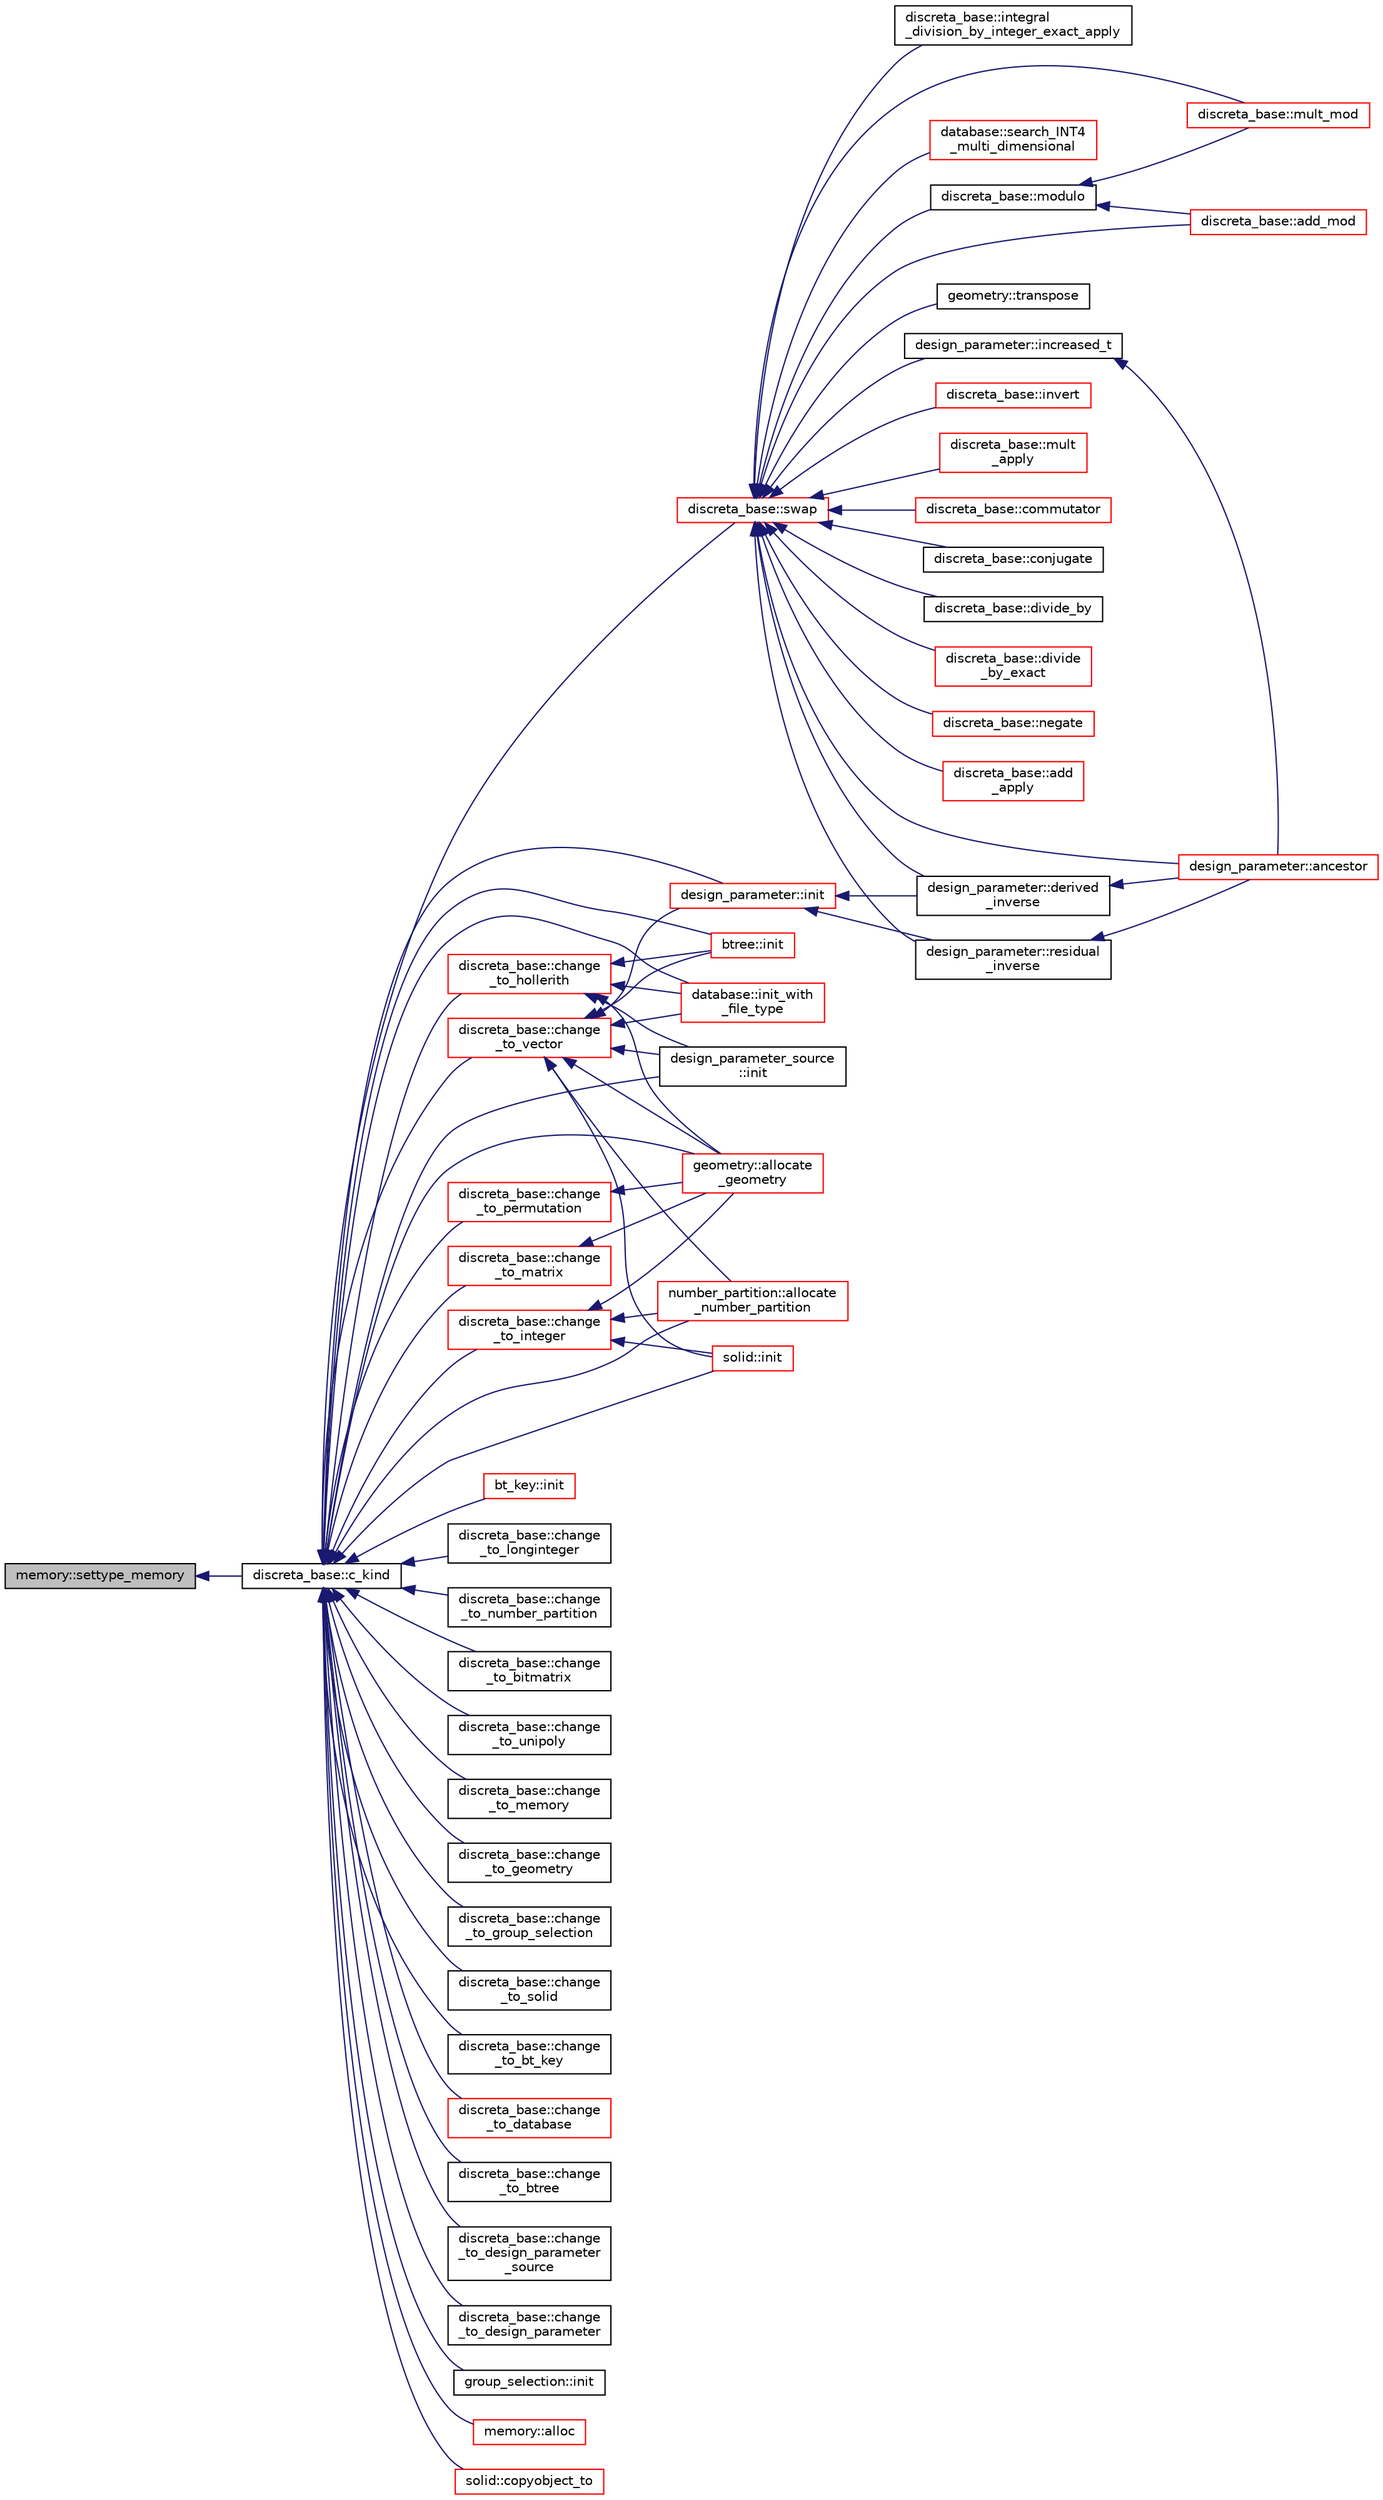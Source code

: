 digraph "memory::settype_memory"
{
  edge [fontname="Helvetica",fontsize="10",labelfontname="Helvetica",labelfontsize="10"];
  node [fontname="Helvetica",fontsize="10",shape=record];
  rankdir="LR";
  Node809 [label="memory::settype_memory",height=0.2,width=0.4,color="black", fillcolor="grey75", style="filled", fontcolor="black"];
  Node809 -> Node810 [dir="back",color="midnightblue",fontsize="10",style="solid",fontname="Helvetica"];
  Node810 [label="discreta_base::c_kind",height=0.2,width=0.4,color="black", fillcolor="white", style="filled",URL="$d7/d71/classdiscreta__base.html#adc2ff61589c2d083688e7a43f333cb62"];
  Node810 -> Node811 [dir="back",color="midnightblue",fontsize="10",style="solid",fontname="Helvetica"];
  Node811 [label="discreta_base::swap",height=0.2,width=0.4,color="red", fillcolor="white", style="filled",URL="$d7/d71/classdiscreta__base.html#a2e8acbb9d3476675dac5b6a583b0293e"];
  Node811 -> Node812 [dir="back",color="midnightblue",fontsize="10",style="solid",fontname="Helvetica"];
  Node812 [label="discreta_base::mult_mod",height=0.2,width=0.4,color="red", fillcolor="white", style="filled",URL="$d7/d71/classdiscreta__base.html#a01f00cf6c9f4a8d6209636de98e05c30"];
  Node811 -> Node818 [dir="back",color="midnightblue",fontsize="10",style="solid",fontname="Helvetica"];
  Node818 [label="discreta_base::invert",height=0.2,width=0.4,color="red", fillcolor="white", style="filled",URL="$d7/d71/classdiscreta__base.html#a3c415a064ce76e183f000912875dea74"];
  Node811 -> Node848 [dir="back",color="midnightblue",fontsize="10",style="solid",fontname="Helvetica"];
  Node848 [label="discreta_base::mult\l_apply",height=0.2,width=0.4,color="red", fillcolor="white", style="filled",URL="$d7/d71/classdiscreta__base.html#a301b8d0527d3a60ba410bba87446f490"];
  Node811 -> Node851 [dir="back",color="midnightblue",fontsize="10",style="solid",fontname="Helvetica"];
  Node851 [label="discreta_base::commutator",height=0.2,width=0.4,color="red", fillcolor="white", style="filled",URL="$d7/d71/classdiscreta__base.html#a1d0bb4144e3eb15aaf877a0cea656c00"];
  Node811 -> Node853 [dir="back",color="midnightblue",fontsize="10",style="solid",fontname="Helvetica"];
  Node853 [label="discreta_base::conjugate",height=0.2,width=0.4,color="black", fillcolor="white", style="filled",URL="$d7/d71/classdiscreta__base.html#a463f1481dd1a3ab42deb6162e25ba725"];
  Node811 -> Node854 [dir="back",color="midnightblue",fontsize="10",style="solid",fontname="Helvetica"];
  Node854 [label="discreta_base::divide_by",height=0.2,width=0.4,color="black", fillcolor="white", style="filled",URL="$d7/d71/classdiscreta__base.html#aa3f9d43fab5e6240202fbd7c1f5e3e74"];
  Node811 -> Node855 [dir="back",color="midnightblue",fontsize="10",style="solid",fontname="Helvetica"];
  Node855 [label="discreta_base::divide\l_by_exact",height=0.2,width=0.4,color="red", fillcolor="white", style="filled",URL="$d7/d71/classdiscreta__base.html#a14ea31dd075b20644457db08319389ef"];
  Node811 -> Node866 [dir="back",color="midnightblue",fontsize="10",style="solid",fontname="Helvetica"];
  Node866 [label="discreta_base::add_mod",height=0.2,width=0.4,color="red", fillcolor="white", style="filled",URL="$d7/d71/classdiscreta__base.html#aa8864b3f228cad737b2f3ff469bd8f63"];
  Node811 -> Node867 [dir="back",color="midnightblue",fontsize="10",style="solid",fontname="Helvetica"];
  Node867 [label="discreta_base::negate",height=0.2,width=0.4,color="red", fillcolor="white", style="filled",URL="$d7/d71/classdiscreta__base.html#aac1be1125008f8a93a3083cd1a43878d"];
  Node811 -> Node873 [dir="back",color="midnightblue",fontsize="10",style="solid",fontname="Helvetica"];
  Node873 [label="discreta_base::add\l_apply",height=0.2,width=0.4,color="red", fillcolor="white", style="filled",URL="$d7/d71/classdiscreta__base.html#a1e8b73324062c6ff9e01aaf5fb6e8fba"];
  Node811 -> Node875 [dir="back",color="midnightblue",fontsize="10",style="solid",fontname="Helvetica"];
  Node875 [label="discreta_base::integral\l_division_by_integer_exact_apply",height=0.2,width=0.4,color="black", fillcolor="white", style="filled",URL="$d7/d71/classdiscreta__base.html#ae3e8cc479b6823e0ffc1d9b1e0e9d0e7"];
  Node811 -> Node876 [dir="back",color="midnightblue",fontsize="10",style="solid",fontname="Helvetica"];
  Node876 [label="discreta_base::modulo",height=0.2,width=0.4,color="black", fillcolor="white", style="filled",URL="$d7/d71/classdiscreta__base.html#ac4ee015a4115c5f5851cb3da41c8eca0"];
  Node876 -> Node812 [dir="back",color="midnightblue",fontsize="10",style="solid",fontname="Helvetica"];
  Node876 -> Node866 [dir="back",color="midnightblue",fontsize="10",style="solid",fontname="Helvetica"];
  Node811 -> Node877 [dir="back",color="midnightblue",fontsize="10",style="solid",fontname="Helvetica"];
  Node877 [label="database::search_INT4\l_multi_dimensional",height=0.2,width=0.4,color="red", fillcolor="white", style="filled",URL="$db/d72/classdatabase.html#a43a31b0e56d1401185a452a6686666aa"];
  Node811 -> Node880 [dir="back",color="midnightblue",fontsize="10",style="solid",fontname="Helvetica"];
  Node880 [label="design_parameter::increased_t",height=0.2,width=0.4,color="black", fillcolor="white", style="filled",URL="$da/d94/classdesign__parameter.html#a8f39a90927d51e3cb3772bc98c94d7d0"];
  Node880 -> Node881 [dir="back",color="midnightblue",fontsize="10",style="solid",fontname="Helvetica"];
  Node881 [label="design_parameter::ancestor",height=0.2,width=0.4,color="red", fillcolor="white", style="filled",URL="$da/d94/classdesign__parameter.html#abd616d2e29cde6f3e797abab001af0c6"];
  Node811 -> Node883 [dir="back",color="midnightblue",fontsize="10",style="solid",fontname="Helvetica"];
  Node883 [label="design_parameter::derived\l_inverse",height=0.2,width=0.4,color="black", fillcolor="white", style="filled",URL="$da/d94/classdesign__parameter.html#acbfce2a35f0c379d5888acdc8d74ae19"];
  Node883 -> Node881 [dir="back",color="midnightblue",fontsize="10",style="solid",fontname="Helvetica"];
  Node811 -> Node884 [dir="back",color="midnightblue",fontsize="10",style="solid",fontname="Helvetica"];
  Node884 [label="design_parameter::residual\l_inverse",height=0.2,width=0.4,color="black", fillcolor="white", style="filled",URL="$da/d94/classdesign__parameter.html#a98630a1cdc565c3c826a2636a499c5f6"];
  Node884 -> Node881 [dir="back",color="midnightblue",fontsize="10",style="solid",fontname="Helvetica"];
  Node811 -> Node881 [dir="back",color="midnightblue",fontsize="10",style="solid",fontname="Helvetica"];
  Node811 -> Node885 [dir="back",color="midnightblue",fontsize="10",style="solid",fontname="Helvetica"];
  Node885 [label="geometry::transpose",height=0.2,width=0.4,color="black", fillcolor="white", style="filled",URL="$da/d44/classgeometry.html#ad7132289ee0bc683f8c00c6762bb5035"];
  Node810 -> Node1046 [dir="back",color="midnightblue",fontsize="10",style="solid",fontname="Helvetica"];
  Node1046 [label="bt_key::init",height=0.2,width=0.4,color="red", fillcolor="white", style="filled",URL="$d1/de5/classbt__key.html#ae6b27c89a5f6dec6a7a19583a4b112a8"];
  Node810 -> Node1052 [dir="back",color="midnightblue",fontsize="10",style="solid",fontname="Helvetica"];
  Node1052 [label="btree::init",height=0.2,width=0.4,color="red", fillcolor="white", style="filled",URL="$dd/db0/classbtree.html#a3c88706e9886f1f9bc142b511aeab642"];
  Node810 -> Node1053 [dir="back",color="midnightblue",fontsize="10",style="solid",fontname="Helvetica"];
  Node1053 [label="database::init_with\l_file_type",height=0.2,width=0.4,color="red", fillcolor="white", style="filled",URL="$db/d72/classdatabase.html#a3b7a27f69a64812a6bfd765158d62476"];
  Node810 -> Node1055 [dir="back",color="midnightblue",fontsize="10",style="solid",fontname="Helvetica"];
  Node1055 [label="design_parameter::init",height=0.2,width=0.4,color="red", fillcolor="white", style="filled",URL="$da/d94/classdesign__parameter.html#af77829be8d9058a84169c36143307b5d"];
  Node1055 -> Node883 [dir="back",color="midnightblue",fontsize="10",style="solid",fontname="Helvetica"];
  Node1055 -> Node884 [dir="back",color="midnightblue",fontsize="10",style="solid",fontname="Helvetica"];
  Node810 -> Node1057 [dir="back",color="midnightblue",fontsize="10",style="solid",fontname="Helvetica"];
  Node1057 [label="design_parameter_source\l::init",height=0.2,width=0.4,color="black", fillcolor="white", style="filled",URL="$df/d4b/classdesign__parameter__source.html#afccf1773adfffec18fd96efaec208b93"];
  Node810 -> Node1058 [dir="back",color="midnightblue",fontsize="10",style="solid",fontname="Helvetica"];
  Node1058 [label="discreta_base::change\l_to_integer",height=0.2,width=0.4,color="red", fillcolor="white", style="filled",URL="$d7/d71/classdiscreta__base.html#a58a5a5bd8f8e6f2dd7b4483b66dc7bb9"];
  Node1058 -> Node1140 [dir="back",color="midnightblue",fontsize="10",style="solid",fontname="Helvetica"];
  Node1140 [label="geometry::allocate\l_geometry",height=0.2,width=0.4,color="red", fillcolor="white", style="filled",URL="$da/d44/classgeometry.html#a243e84ff38207957ad5976020c19a033"];
  Node1058 -> Node1187 [dir="back",color="midnightblue",fontsize="10",style="solid",fontname="Helvetica"];
  Node1187 [label="number_partition::allocate\l_number_partition",height=0.2,width=0.4,color="red", fillcolor="white", style="filled",URL="$df/d50/classnumber__partition.html#a3c5649dc95f5ca53df4b0c58de6c1dc5"];
  Node1058 -> Node1188 [dir="back",color="midnightblue",fontsize="10",style="solid",fontname="Helvetica"];
  Node1188 [label="solid::init",height=0.2,width=0.4,color="red", fillcolor="white", style="filled",URL="$d8/def/classsolid.html#afc711954316958b35630fbc8542bcd05"];
  Node810 -> Node1190 [dir="back",color="midnightblue",fontsize="10",style="solid",fontname="Helvetica"];
  Node1190 [label="discreta_base::change\l_to_longinteger",height=0.2,width=0.4,color="black", fillcolor="white", style="filled",URL="$d7/d71/classdiscreta__base.html#aa65b4b95b89b1df5ff8e0ef944e598a9"];
  Node810 -> Node1191 [dir="back",color="midnightblue",fontsize="10",style="solid",fontname="Helvetica"];
  Node1191 [label="discreta_base::change\l_to_vector",height=0.2,width=0.4,color="red", fillcolor="white", style="filled",URL="$d7/d71/classdiscreta__base.html#a66186d19c55ad54af11e2a040a763c38"];
  Node1191 -> Node1052 [dir="back",color="midnightblue",fontsize="10",style="solid",fontname="Helvetica"];
  Node1191 -> Node1053 [dir="back",color="midnightblue",fontsize="10",style="solid",fontname="Helvetica"];
  Node1191 -> Node1055 [dir="back",color="midnightblue",fontsize="10",style="solid",fontname="Helvetica"];
  Node1191 -> Node1057 [dir="back",color="midnightblue",fontsize="10",style="solid",fontname="Helvetica"];
  Node1191 -> Node1140 [dir="back",color="midnightblue",fontsize="10",style="solid",fontname="Helvetica"];
  Node1191 -> Node1187 [dir="back",color="midnightblue",fontsize="10",style="solid",fontname="Helvetica"];
  Node1191 -> Node1188 [dir="back",color="midnightblue",fontsize="10",style="solid",fontname="Helvetica"];
  Node810 -> Node1192 [dir="back",color="midnightblue",fontsize="10",style="solid",fontname="Helvetica"];
  Node1192 [label="discreta_base::change\l_to_permutation",height=0.2,width=0.4,color="red", fillcolor="white", style="filled",URL="$d7/d71/classdiscreta__base.html#a38e11ff129ddc29d67b54520e9a0a538"];
  Node1192 -> Node1140 [dir="back",color="midnightblue",fontsize="10",style="solid",fontname="Helvetica"];
  Node810 -> Node1195 [dir="back",color="midnightblue",fontsize="10",style="solid",fontname="Helvetica"];
  Node1195 [label="discreta_base::change\l_to_number_partition",height=0.2,width=0.4,color="black", fillcolor="white", style="filled",URL="$d7/d71/classdiscreta__base.html#a15be55441d3768c506bf9faabeef9b5b"];
  Node810 -> Node1196 [dir="back",color="midnightblue",fontsize="10",style="solid",fontname="Helvetica"];
  Node1196 [label="discreta_base::change\l_to_matrix",height=0.2,width=0.4,color="red", fillcolor="white", style="filled",URL="$d7/d71/classdiscreta__base.html#a51f1aaa0764c4161c0dbd981091ca5cb"];
  Node1196 -> Node1140 [dir="back",color="midnightblue",fontsize="10",style="solid",fontname="Helvetica"];
  Node810 -> Node1198 [dir="back",color="midnightblue",fontsize="10",style="solid",fontname="Helvetica"];
  Node1198 [label="discreta_base::change\l_to_bitmatrix",height=0.2,width=0.4,color="black", fillcolor="white", style="filled",URL="$d7/d71/classdiscreta__base.html#adcb7fdf185f23731b42c96488599919e"];
  Node810 -> Node1199 [dir="back",color="midnightblue",fontsize="10",style="solid",fontname="Helvetica"];
  Node1199 [label="discreta_base::change\l_to_unipoly",height=0.2,width=0.4,color="black", fillcolor="white", style="filled",URL="$d7/d71/classdiscreta__base.html#a436a1d89a0e7a13ba1ad0ff5813c03ed"];
  Node810 -> Node1200 [dir="back",color="midnightblue",fontsize="10",style="solid",fontname="Helvetica"];
  Node1200 [label="discreta_base::change\l_to_memory",height=0.2,width=0.4,color="black", fillcolor="white", style="filled",URL="$d7/d71/classdiscreta__base.html#a21a76b868e94f17a6579997f0a50a006"];
  Node810 -> Node1201 [dir="back",color="midnightblue",fontsize="10",style="solid",fontname="Helvetica"];
  Node1201 [label="discreta_base::change\l_to_geometry",height=0.2,width=0.4,color="black", fillcolor="white", style="filled",URL="$d7/d71/classdiscreta__base.html#a5a3efbeeb01c41259b91ed2d87bfcbb2"];
  Node810 -> Node1202 [dir="back",color="midnightblue",fontsize="10",style="solid",fontname="Helvetica"];
  Node1202 [label="discreta_base::change\l_to_hollerith",height=0.2,width=0.4,color="red", fillcolor="white", style="filled",URL="$d7/d71/classdiscreta__base.html#a10f410adc814d4568e3b0f84550c4ca1"];
  Node1202 -> Node1052 [dir="back",color="midnightblue",fontsize="10",style="solid",fontname="Helvetica"];
  Node1202 -> Node1053 [dir="back",color="midnightblue",fontsize="10",style="solid",fontname="Helvetica"];
  Node1202 -> Node1057 [dir="back",color="midnightblue",fontsize="10",style="solid",fontname="Helvetica"];
  Node1202 -> Node1140 [dir="back",color="midnightblue",fontsize="10",style="solid",fontname="Helvetica"];
  Node810 -> Node1203 [dir="back",color="midnightblue",fontsize="10",style="solid",fontname="Helvetica"];
  Node1203 [label="discreta_base::change\l_to_group_selection",height=0.2,width=0.4,color="black", fillcolor="white", style="filled",URL="$d7/d71/classdiscreta__base.html#a6b269515e796a08da4db719ae2dbdca9"];
  Node810 -> Node1204 [dir="back",color="midnightblue",fontsize="10",style="solid",fontname="Helvetica"];
  Node1204 [label="discreta_base::change\l_to_solid",height=0.2,width=0.4,color="black", fillcolor="white", style="filled",URL="$d7/d71/classdiscreta__base.html#adb0b11a85434f969b3895cb46b67e8c2"];
  Node810 -> Node1205 [dir="back",color="midnightblue",fontsize="10",style="solid",fontname="Helvetica"];
  Node1205 [label="discreta_base::change\l_to_bt_key",height=0.2,width=0.4,color="black", fillcolor="white", style="filled",URL="$d7/d71/classdiscreta__base.html#af08930510236fe08941bb5c1e4768fe9"];
  Node810 -> Node1206 [dir="back",color="midnightblue",fontsize="10",style="solid",fontname="Helvetica"];
  Node1206 [label="discreta_base::change\l_to_database",height=0.2,width=0.4,color="red", fillcolor="white", style="filled",URL="$d7/d71/classdiscreta__base.html#a9187fb1e0526e3d327b78bb19475ae40"];
  Node810 -> Node1207 [dir="back",color="midnightblue",fontsize="10",style="solid",fontname="Helvetica"];
  Node1207 [label="discreta_base::change\l_to_btree",height=0.2,width=0.4,color="black", fillcolor="white", style="filled",URL="$d7/d71/classdiscreta__base.html#a75c8608cf54191c17ee48817cc4dda17"];
  Node810 -> Node1208 [dir="back",color="midnightblue",fontsize="10",style="solid",fontname="Helvetica"];
  Node1208 [label="discreta_base::change\l_to_design_parameter\l_source",height=0.2,width=0.4,color="black", fillcolor="white", style="filled",URL="$d7/d71/classdiscreta__base.html#adef7252719a3b1b5261d6bc6c44dbda4"];
  Node810 -> Node1209 [dir="back",color="midnightblue",fontsize="10",style="solid",fontname="Helvetica"];
  Node1209 [label="discreta_base::change\l_to_design_parameter",height=0.2,width=0.4,color="black", fillcolor="white", style="filled",URL="$d7/d71/classdiscreta__base.html#ab207ed39acee5f447708dc9fcfd29e0a"];
  Node810 -> Node1140 [dir="back",color="midnightblue",fontsize="10",style="solid",fontname="Helvetica"];
  Node810 -> Node1210 [dir="back",color="midnightblue",fontsize="10",style="solid",fontname="Helvetica"];
  Node1210 [label="group_selection::init",height=0.2,width=0.4,color="black", fillcolor="white", style="filled",URL="$d6/db0/classgroup__selection.html#ad12ab2226024716902e4a85c4772732b"];
  Node810 -> Node1211 [dir="back",color="midnightblue",fontsize="10",style="solid",fontname="Helvetica"];
  Node1211 [label="memory::alloc",height=0.2,width=0.4,color="red", fillcolor="white", style="filled",URL="$d8/d99/classmemory.html#a44ac20be537668e94b5d42e6a6c74b6f"];
  Node810 -> Node1187 [dir="back",color="midnightblue",fontsize="10",style="solid",fontname="Helvetica"];
  Node810 -> Node1188 [dir="back",color="midnightblue",fontsize="10",style="solid",fontname="Helvetica"];
  Node810 -> Node1219 [dir="back",color="midnightblue",fontsize="10",style="solid",fontname="Helvetica"];
  Node1219 [label="solid::copyobject_to",height=0.2,width=0.4,color="red", fillcolor="white", style="filled",URL="$d8/def/classsolid.html#a7f35a904885ef626d1a74663fe2cad62"];
}
